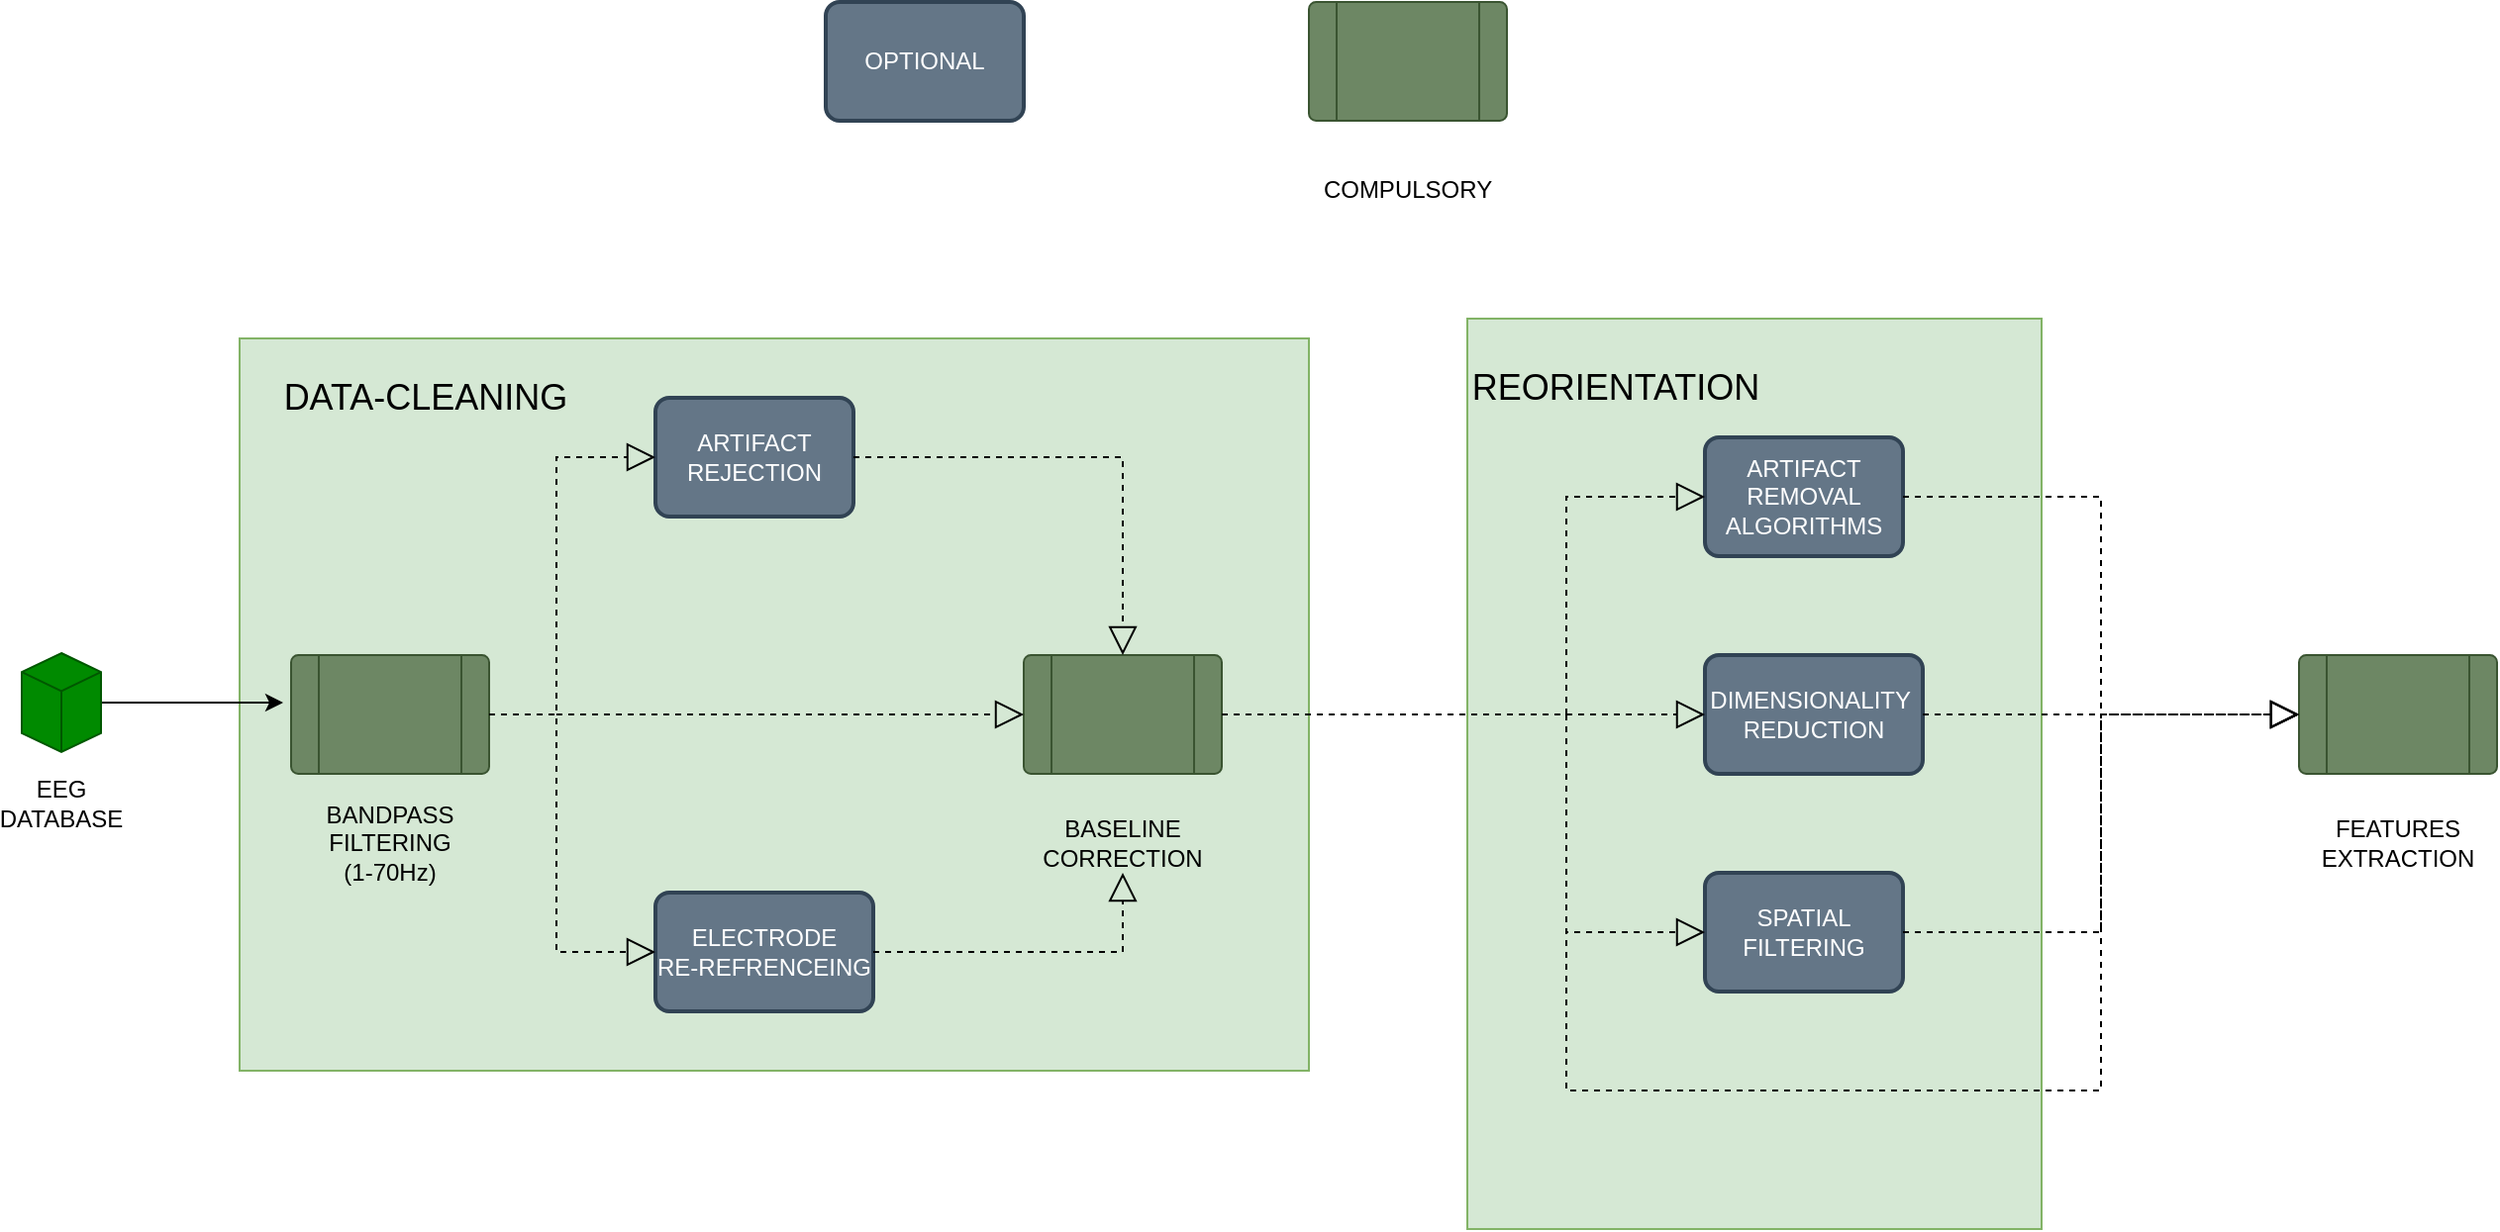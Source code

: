 <mxfile version="21.2.8" type="device">
  <diagram name="Page-1" id="1NSe-mPvu1SZfAQOgzcg">
    <mxGraphModel dx="1434" dy="2012" grid="1" gridSize="10" guides="1" tooltips="1" connect="1" arrows="1" fold="1" page="1" pageScale="1" pageWidth="827" pageHeight="1169" math="0" shadow="0">
      <root>
        <mxCell id="0" />
        <mxCell id="1" parent="0" />
        <mxCell id="3nqsfgD9J1mF5uHj9PaI-39" value="" style="rounded=0;whiteSpace=wrap;html=1;fillColor=#d5e8d4;strokeColor=#82b366;" parent="1" vertex="1">
          <mxGeometry x="850" y="50" width="290" height="460" as="geometry" />
        </mxCell>
        <mxCell id="3nqsfgD9J1mF5uHj9PaI-32" value="" style="rounded=0;whiteSpace=wrap;html=1;fillColor=#d5e8d4;strokeColor=#82b366;" parent="1" vertex="1">
          <mxGeometry x="230" y="60" width="540" height="370" as="geometry" />
        </mxCell>
        <mxCell id="3nqsfgD9J1mF5uHj9PaI-14" style="edgeStyle=orthogonalEdgeStyle;rounded=0;orthogonalLoop=1;jettySize=auto;html=1;exitX=1;exitY=0.5;exitDx=0;exitDy=0;exitPerimeter=0;entryX=-0.04;entryY=0.4;entryDx=0;entryDy=0;entryPerimeter=0;" parent="1" source="3nqsfgD9J1mF5uHj9PaI-3" target="3nqsfgD9J1mF5uHj9PaI-8" edge="1">
          <mxGeometry relative="1" as="geometry" />
        </mxCell>
        <mxCell id="3nqsfgD9J1mF5uHj9PaI-3" value="" style="html=1;shape=mxgraph.basic.isocube;isoAngle=15;fillColor=#008a00;strokeColor=#005700;fontColor=#ffffff;" parent="1" vertex="1">
          <mxGeometry x="120" y="219" width="40" height="50" as="geometry" />
        </mxCell>
        <mxCell id="3nqsfgD9J1mF5uHj9PaI-4" value="EEG DATABASE" style="text;html=1;strokeColor=none;fillColor=none;align=center;verticalAlign=middle;whiteSpace=wrap;rounded=0;" parent="1" vertex="1">
          <mxGeometry x="110" y="280" width="60" height="30" as="geometry" />
        </mxCell>
        <mxCell id="3nqsfgD9J1mF5uHj9PaI-12" value="" style="group" parent="1" vertex="1" connectable="0">
          <mxGeometry x="256" y="220" width="100" height="110" as="geometry" />
        </mxCell>
        <mxCell id="3nqsfgD9J1mF5uHj9PaI-8" value="" style="verticalLabelPosition=bottom;verticalAlign=top;html=1;shape=process;whiteSpace=wrap;rounded=1;size=0.14;arcSize=6;fillColor=#6d8764;fontColor=#ffffff;strokeColor=#3A5431;" parent="3nqsfgD9J1mF5uHj9PaI-12" vertex="1">
          <mxGeometry width="100" height="60" as="geometry" />
        </mxCell>
        <mxCell id="3nqsfgD9J1mF5uHj9PaI-11" value="BANDPASS&lt;br&gt;FILTERING&lt;br&gt;(1-70Hz)" style="text;html=1;strokeColor=none;fillColor=none;align=center;verticalAlign=middle;whiteSpace=wrap;rounded=0;" parent="3nqsfgD9J1mF5uHj9PaI-12" vertex="1">
          <mxGeometry x="20" y="80" width="60" height="30" as="geometry" />
        </mxCell>
        <mxCell id="3nqsfgD9J1mF5uHj9PaI-15" value="ARTIFACT&lt;br&gt;REJECTION" style="rounded=1;whiteSpace=wrap;html=1;absoluteArcSize=1;arcSize=14;strokeWidth=2;fillColor=#647687;strokeColor=#314354;fontColor=#ffffff;" parent="1" vertex="1">
          <mxGeometry x="440" y="90" width="100" height="60" as="geometry" />
        </mxCell>
        <mxCell id="3nqsfgD9J1mF5uHj9PaI-16" value="ELECTRODE&lt;br&gt;RE-REFRENCEING" style="rounded=1;whiteSpace=wrap;html=1;absoluteArcSize=1;arcSize=14;strokeWidth=2;fillColor=#647687;strokeColor=#314354;fontColor=#ffffff;" parent="1" vertex="1">
          <mxGeometry x="440" y="340" width="110" height="60" as="geometry" />
        </mxCell>
        <mxCell id="3nqsfgD9J1mF5uHj9PaI-20" value="" style="endArrow=block;dashed=1;endFill=0;endSize=12;html=1;rounded=0;entryX=0;entryY=0.5;entryDx=0;entryDy=0;exitX=1;exitY=0.5;exitDx=0;exitDy=0;" parent="1" source="3nqsfgD9J1mF5uHj9PaI-8" target="3nqsfgD9J1mF5uHj9PaI-15" edge="1">
          <mxGeometry width="160" relative="1" as="geometry">
            <mxPoint x="340" y="350" as="sourcePoint" />
            <mxPoint x="500" y="350" as="targetPoint" />
            <Array as="points">
              <mxPoint x="390" y="250" />
              <mxPoint x="390" y="120" />
            </Array>
          </mxGeometry>
        </mxCell>
        <mxCell id="3nqsfgD9J1mF5uHj9PaI-21" value="" style="endArrow=block;dashed=1;endFill=0;endSize=12;html=1;rounded=0;exitX=1;exitY=0.5;exitDx=0;exitDy=0;entryX=0;entryY=0.5;entryDx=0;entryDy=0;" parent="1" source="3nqsfgD9J1mF5uHj9PaI-8" target="3nqsfgD9J1mF5uHj9PaI-16" edge="1">
          <mxGeometry width="160" relative="1" as="geometry">
            <mxPoint x="340" y="350" as="sourcePoint" />
            <mxPoint x="500" y="350" as="targetPoint" />
            <Array as="points">
              <mxPoint x="390" y="250" />
              <mxPoint x="390" y="370" />
            </Array>
          </mxGeometry>
        </mxCell>
        <mxCell id="3nqsfgD9J1mF5uHj9PaI-23" value="" style="group" parent="1" vertex="1" connectable="0">
          <mxGeometry x="626" y="220" width="100" height="110" as="geometry" />
        </mxCell>
        <mxCell id="3nqsfgD9J1mF5uHj9PaI-24" value="" style="verticalLabelPosition=bottom;verticalAlign=top;html=1;shape=process;whiteSpace=wrap;rounded=1;size=0.14;arcSize=6;fillColor=#6d8764;fontColor=#ffffff;strokeColor=#3A5431;" parent="3nqsfgD9J1mF5uHj9PaI-23" vertex="1">
          <mxGeometry width="100" height="60" as="geometry" />
        </mxCell>
        <mxCell id="3nqsfgD9J1mF5uHj9PaI-25" value="BASELINE&lt;br&gt;CORRECTION" style="text;html=1;strokeColor=none;fillColor=none;align=center;verticalAlign=middle;whiteSpace=wrap;rounded=0;" parent="3nqsfgD9J1mF5uHj9PaI-23" vertex="1">
          <mxGeometry x="20" y="80" width="60" height="30" as="geometry" />
        </mxCell>
        <mxCell id="3nqsfgD9J1mF5uHj9PaI-26" value="" style="endArrow=block;dashed=1;endFill=0;endSize=12;html=1;rounded=0;entryX=0;entryY=0.5;entryDx=0;entryDy=0;" parent="1" target="3nqsfgD9J1mF5uHj9PaI-24" edge="1">
          <mxGeometry width="160" relative="1" as="geometry">
            <mxPoint x="390" y="250" as="sourcePoint" />
            <mxPoint x="620" y="250" as="targetPoint" />
          </mxGeometry>
        </mxCell>
        <mxCell id="3nqsfgD9J1mF5uHj9PaI-27" value="" style="endArrow=block;dashed=1;endFill=0;endSize=12;html=1;rounded=0;exitX=1;exitY=0.5;exitDx=0;exitDy=0;entryX=0.5;entryY=0;entryDx=0;entryDy=0;" parent="1" source="3nqsfgD9J1mF5uHj9PaI-15" target="3nqsfgD9J1mF5uHj9PaI-24" edge="1">
          <mxGeometry width="160" relative="1" as="geometry">
            <mxPoint x="340" y="360" as="sourcePoint" />
            <mxPoint x="500" y="360" as="targetPoint" />
            <Array as="points">
              <mxPoint x="676" y="120" />
            </Array>
          </mxGeometry>
        </mxCell>
        <mxCell id="3nqsfgD9J1mF5uHj9PaI-28" value="" style="endArrow=block;dashed=1;endFill=0;endSize=12;html=1;rounded=0;exitX=1;exitY=0.5;exitDx=0;exitDy=0;entryX=0.5;entryY=1;entryDx=0;entryDy=0;" parent="1" source="3nqsfgD9J1mF5uHj9PaI-16" target="3nqsfgD9J1mF5uHj9PaI-25" edge="1">
          <mxGeometry width="160" relative="1" as="geometry">
            <mxPoint x="340" y="360" as="sourcePoint" />
            <mxPoint x="500" y="360" as="targetPoint" />
            <Array as="points">
              <mxPoint x="676" y="370" />
            </Array>
          </mxGeometry>
        </mxCell>
        <mxCell id="3nqsfgD9J1mF5uHj9PaI-30" value="&lt;font style=&quot;font-size: 18px;&quot;&gt;DATA-CLEANING&lt;/font&gt;" style="text;html=1;strokeColor=none;fillColor=none;align=center;verticalAlign=middle;whiteSpace=wrap;rounded=0;" parent="1" vertex="1">
          <mxGeometry x="234" y="70" width="180" height="40" as="geometry" />
        </mxCell>
        <mxCell id="3nqsfgD9J1mF5uHj9PaI-33" value="ARTIFACT&lt;br&gt;REMOVAL ALGORITHMS" style="rounded=1;whiteSpace=wrap;html=1;absoluteArcSize=1;arcSize=14;strokeWidth=2;fillColor=#647687;strokeColor=#314354;fontColor=#ffffff;" parent="1" vertex="1">
          <mxGeometry x="970" y="110" width="100" height="60" as="geometry" />
        </mxCell>
        <mxCell id="3nqsfgD9J1mF5uHj9PaI-34" value="DIMENSIONALITY&amp;nbsp;&lt;br&gt;REDUCTION" style="rounded=1;whiteSpace=wrap;html=1;absoluteArcSize=1;arcSize=14;strokeWidth=2;fillColor=#647687;strokeColor=#314354;fontColor=#ffffff;" parent="1" vertex="1">
          <mxGeometry x="970" y="220" width="110" height="60" as="geometry" />
        </mxCell>
        <mxCell id="3nqsfgD9J1mF5uHj9PaI-35" value="SPATIAL&lt;br&gt;FILTERING" style="rounded=1;whiteSpace=wrap;html=1;absoluteArcSize=1;arcSize=14;strokeWidth=2;fillColor=#647687;strokeColor=#314354;fontColor=#ffffff;" parent="1" vertex="1">
          <mxGeometry x="970" y="330" width="100" height="60" as="geometry" />
        </mxCell>
        <mxCell id="3nqsfgD9J1mF5uHj9PaI-36" value="" style="endArrow=block;dashed=1;endFill=0;endSize=12;html=1;rounded=0;exitX=1;exitY=0.5;exitDx=0;exitDy=0;entryX=0;entryY=0.5;entryDx=0;entryDy=0;" parent="1" source="3nqsfgD9J1mF5uHj9PaI-24" target="3nqsfgD9J1mF5uHj9PaI-34" edge="1">
          <mxGeometry width="160" relative="1" as="geometry">
            <mxPoint x="730" y="260" as="sourcePoint" />
            <mxPoint x="810" y="330" as="targetPoint" />
          </mxGeometry>
        </mxCell>
        <mxCell id="3nqsfgD9J1mF5uHj9PaI-37" value="" style="endArrow=block;dashed=1;endFill=0;endSize=12;html=1;rounded=0;entryX=0;entryY=0.5;entryDx=0;entryDy=0;exitX=1;exitY=0.5;exitDx=0;exitDy=0;" parent="1" source="3nqsfgD9J1mF5uHj9PaI-24" target="3nqsfgD9J1mF5uHj9PaI-33" edge="1">
          <mxGeometry width="160" relative="1" as="geometry">
            <mxPoint x="650" y="330" as="sourcePoint" />
            <mxPoint x="810" y="330" as="targetPoint" />
            <Array as="points">
              <mxPoint x="900" y="250" />
              <mxPoint x="900" y="140" />
            </Array>
          </mxGeometry>
        </mxCell>
        <mxCell id="3nqsfgD9J1mF5uHj9PaI-38" value="" style="endArrow=block;dashed=1;endFill=0;endSize=12;html=1;rounded=0;entryX=0;entryY=0.5;entryDx=0;entryDy=0;exitX=1;exitY=0.5;exitDx=0;exitDy=0;" parent="1" source="3nqsfgD9J1mF5uHj9PaI-24" target="3nqsfgD9J1mF5uHj9PaI-35" edge="1">
          <mxGeometry width="160" relative="1" as="geometry">
            <mxPoint x="650" y="330" as="sourcePoint" />
            <mxPoint x="810" y="330" as="targetPoint" />
            <Array as="points">
              <mxPoint x="900" y="250" />
              <mxPoint x="900" y="360" />
            </Array>
          </mxGeometry>
        </mxCell>
        <mxCell id="3nqsfgD9J1mF5uHj9PaI-40" value="&lt;font style=&quot;font-size: 18px;&quot;&gt;REORIENTATION&lt;/font&gt;" style="text;html=1;strokeColor=none;fillColor=none;align=center;verticalAlign=middle;whiteSpace=wrap;rounded=0;" parent="1" vertex="1">
          <mxGeometry x="860" y="60" width="130" height="50" as="geometry" />
        </mxCell>
        <mxCell id="3nqsfgD9J1mF5uHj9PaI-42" value="" style="group" parent="1" vertex="1" connectable="0">
          <mxGeometry x="1270" y="220" width="100" height="110" as="geometry" />
        </mxCell>
        <mxCell id="3nqsfgD9J1mF5uHj9PaI-43" value="" style="verticalLabelPosition=bottom;verticalAlign=top;html=1;shape=process;whiteSpace=wrap;rounded=1;size=0.14;arcSize=6;fillColor=#6d8764;fontColor=#ffffff;strokeColor=#3A5431;" parent="3nqsfgD9J1mF5uHj9PaI-42" vertex="1">
          <mxGeometry width="100" height="60" as="geometry" />
        </mxCell>
        <mxCell id="3nqsfgD9J1mF5uHj9PaI-44" value="FEATURES&lt;br&gt;EXTRACTION" style="text;html=1;strokeColor=none;fillColor=none;align=center;verticalAlign=middle;whiteSpace=wrap;rounded=0;" parent="3nqsfgD9J1mF5uHj9PaI-42" vertex="1">
          <mxGeometry x="20" y="80" width="60" height="30" as="geometry" />
        </mxCell>
        <mxCell id="3nqsfgD9J1mF5uHj9PaI-45" value="" style="endArrow=block;dashed=1;endFill=0;endSize=12;html=1;rounded=0;exitX=1;exitY=0.5;exitDx=0;exitDy=0;entryX=0;entryY=0.5;entryDx=0;entryDy=0;" parent="1" source="3nqsfgD9J1mF5uHj9PaI-33" target="3nqsfgD9J1mF5uHj9PaI-43" edge="1">
          <mxGeometry width="160" relative="1" as="geometry">
            <mxPoint x="830" y="500" as="sourcePoint" />
            <mxPoint x="990" y="500" as="targetPoint" />
            <Array as="points">
              <mxPoint x="1170" y="140" />
              <mxPoint x="1170" y="250" />
            </Array>
          </mxGeometry>
        </mxCell>
        <mxCell id="3nqsfgD9J1mF5uHj9PaI-46" value="" style="endArrow=block;dashed=1;endFill=0;endSize=12;html=1;rounded=0;exitX=1;exitY=0.5;exitDx=0;exitDy=0;entryX=0;entryY=0.5;entryDx=0;entryDy=0;" parent="1" source="3nqsfgD9J1mF5uHj9PaI-34" target="3nqsfgD9J1mF5uHj9PaI-43" edge="1">
          <mxGeometry width="160" relative="1" as="geometry">
            <mxPoint x="830" y="500" as="sourcePoint" />
            <mxPoint x="990" y="500" as="targetPoint" />
          </mxGeometry>
        </mxCell>
        <mxCell id="3nqsfgD9J1mF5uHj9PaI-47" value="" style="endArrow=block;dashed=1;endFill=0;endSize=12;html=1;rounded=0;exitX=1;exitY=0.5;exitDx=0;exitDy=0;entryX=0;entryY=0.5;entryDx=0;entryDy=0;" parent="1" source="3nqsfgD9J1mF5uHj9PaI-35" target="3nqsfgD9J1mF5uHj9PaI-43" edge="1">
          <mxGeometry width="160" relative="1" as="geometry">
            <mxPoint x="830" y="500" as="sourcePoint" />
            <mxPoint x="1270" y="250" as="targetPoint" />
            <Array as="points">
              <mxPoint x="1170" y="360" />
              <mxPoint x="1170" y="250" />
            </Array>
          </mxGeometry>
        </mxCell>
        <mxCell id="3nqsfgD9J1mF5uHj9PaI-48" value="" style="group" parent="1" vertex="1" connectable="0">
          <mxGeometry x="770" y="-110" width="100" height="110" as="geometry" />
        </mxCell>
        <mxCell id="3nqsfgD9J1mF5uHj9PaI-49" value="" style="verticalLabelPosition=bottom;verticalAlign=top;html=1;shape=process;whiteSpace=wrap;rounded=1;size=0.14;arcSize=6;fillColor=#6d8764;fontColor=#ffffff;strokeColor=#3A5431;" parent="3nqsfgD9J1mF5uHj9PaI-48" vertex="1">
          <mxGeometry width="100" height="60" as="geometry" />
        </mxCell>
        <mxCell id="3nqsfgD9J1mF5uHj9PaI-50" value="COMPULSORY" style="text;html=1;strokeColor=none;fillColor=none;align=center;verticalAlign=middle;whiteSpace=wrap;rounded=0;" parent="3nqsfgD9J1mF5uHj9PaI-48" vertex="1">
          <mxGeometry x="20" y="80" width="60" height="30" as="geometry" />
        </mxCell>
        <mxCell id="3nqsfgD9J1mF5uHj9PaI-51" value="OPTIONAL" style="rounded=1;whiteSpace=wrap;html=1;absoluteArcSize=1;arcSize=14;strokeWidth=2;fillColor=#647687;strokeColor=#314354;fontColor=#ffffff;" parent="1" vertex="1">
          <mxGeometry x="526" y="-110" width="100" height="60" as="geometry" />
        </mxCell>
        <mxCell id="3nqsfgD9J1mF5uHj9PaI-52" value="" style="endArrow=block;dashed=1;endFill=0;endSize=12;html=1;rounded=0;exitX=1;exitY=0.5;exitDx=0;exitDy=0;entryX=0;entryY=0.5;entryDx=0;entryDy=0;" parent="1" source="3nqsfgD9J1mF5uHj9PaI-24" target="3nqsfgD9J1mF5uHj9PaI-43" edge="1">
          <mxGeometry width="160" relative="1" as="geometry">
            <mxPoint x="790" y="450" as="sourcePoint" />
            <mxPoint x="1210" y="450" as="targetPoint" />
            <Array as="points">
              <mxPoint x="900" y="250" />
              <mxPoint x="900" y="440" />
              <mxPoint x="1170" y="440" />
              <mxPoint x="1170" y="250" />
            </Array>
          </mxGeometry>
        </mxCell>
      </root>
    </mxGraphModel>
  </diagram>
</mxfile>
